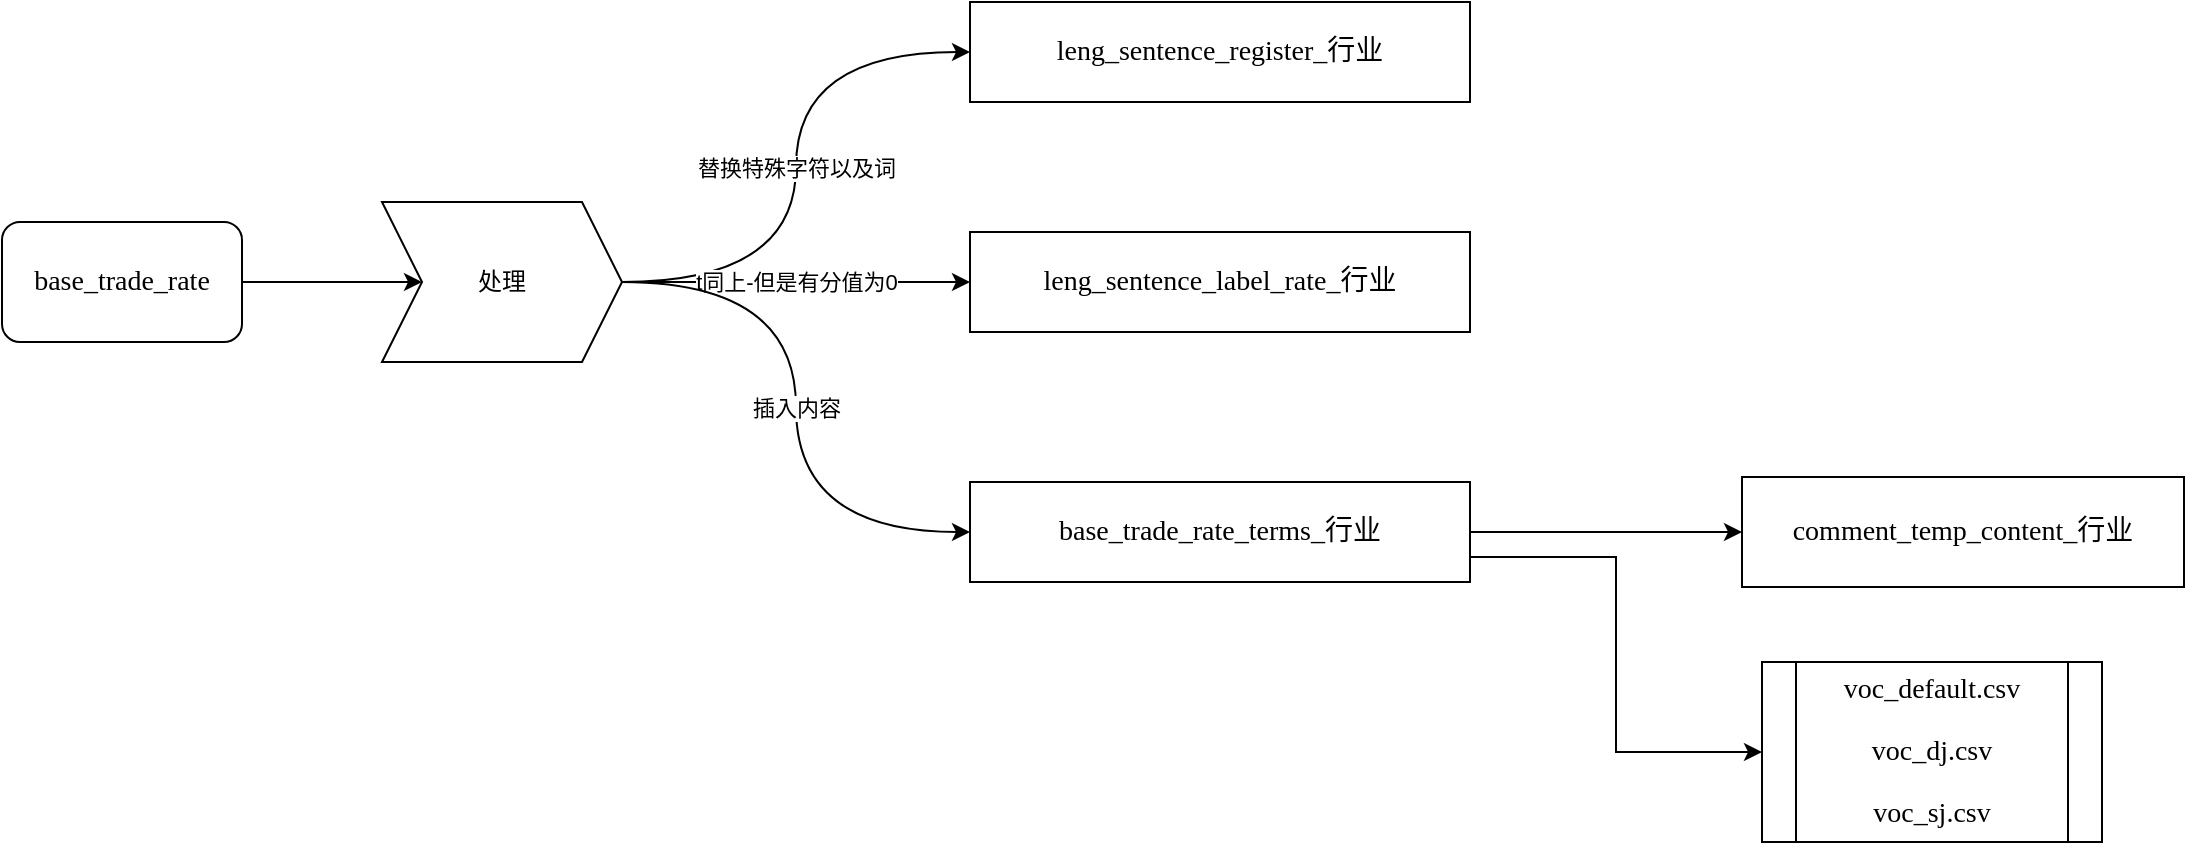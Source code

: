 <mxfile version="21.0.2" type="github">
  <diagram name="第 1 页" id="0gMJPrDWbEy2gwF-UR-g">
    <mxGraphModel dx="3915" dy="796" grid="1" gridSize="10" guides="1" tooltips="1" connect="1" arrows="1" fold="1" page="1" pageScale="1" pageWidth="827" pageHeight="1169" math="0" shadow="0">
      <root>
        <mxCell id="0" />
        <mxCell id="1" parent="0" />
        <mxCell id="WTG5-pqi8x4NK2DUPrdu-14" style="edgeStyle=orthogonalEdgeStyle;rounded=0;orthogonalLoop=1;jettySize=auto;html=1;exitX=1;exitY=0.5;exitDx=0;exitDy=0;entryX=0;entryY=0.5;entryDx=0;entryDy=0;" edge="1" parent="1" source="WTG5-pqi8x4NK2DUPrdu-7" target="WTG5-pqi8x4NK2DUPrdu-13">
          <mxGeometry relative="1" as="geometry" />
        </mxCell>
        <mxCell id="WTG5-pqi8x4NK2DUPrdu-7" value="&lt;pre style=&quot;background-color: rgb(255, 255, 255); font-family: 宋体; font-size: 10.5pt;&quot;&gt;base_trade_rate&lt;/pre&gt;" style="rounded=1;whiteSpace=wrap;html=1;" vertex="1" parent="1">
          <mxGeometry x="-2090" y="190" width="120" height="60" as="geometry" />
        </mxCell>
        <mxCell id="WTG5-pqi8x4NK2DUPrdu-26" value="" style="edgeStyle=orthogonalEdgeStyle;rounded=0;orthogonalLoop=1;jettySize=auto;html=1;" edge="1" parent="1" source="WTG5-pqi8x4NK2DUPrdu-6" target="WTG5-pqi8x4NK2DUPrdu-25">
          <mxGeometry relative="1" as="geometry" />
        </mxCell>
        <mxCell id="WTG5-pqi8x4NK2DUPrdu-29" style="edgeStyle=orthogonalEdgeStyle;rounded=0;orthogonalLoop=1;jettySize=auto;html=1;exitX=1;exitY=0.75;exitDx=0;exitDy=0;entryX=0;entryY=0.5;entryDx=0;entryDy=0;" edge="1" parent="1" source="WTG5-pqi8x4NK2DUPrdu-6" target="WTG5-pqi8x4NK2DUPrdu-28">
          <mxGeometry relative="1" as="geometry" />
        </mxCell>
        <mxCell id="WTG5-pqi8x4NK2DUPrdu-6" value="&lt;pre style=&quot;border-color: var(--border-color); font-family: 宋体; font-size: 10.5pt;&quot;&gt;base_trade_rate_terms_行业&lt;/pre&gt;" style="rounded=0;whiteSpace=wrap;html=1;" vertex="1" parent="1">
          <mxGeometry x="-1606" y="320" width="250" height="50" as="geometry" />
        </mxCell>
        <mxCell id="WTG5-pqi8x4NK2DUPrdu-21" value="替换特殊字符以及词" style="edgeStyle=orthogonalEdgeStyle;rounded=0;orthogonalLoop=1;jettySize=auto;html=1;exitX=1;exitY=0.5;exitDx=0;exitDy=0;entryX=0;entryY=0.5;entryDx=0;entryDy=0;curved=1;" edge="1" parent="1" source="WTG5-pqi8x4NK2DUPrdu-13" target="WTG5-pqi8x4NK2DUPrdu-17">
          <mxGeometry relative="1" as="geometry" />
        </mxCell>
        <mxCell id="WTG5-pqi8x4NK2DUPrdu-22" value="t同上-但是有分值为0" style="edgeStyle=orthogonalEdgeStyle;rounded=0;orthogonalLoop=1;jettySize=auto;html=1;exitX=1;exitY=0.5;exitDx=0;exitDy=0;entryX=0;entryY=0.5;entryDx=0;entryDy=0;" edge="1" parent="1" source="WTG5-pqi8x4NK2DUPrdu-13" target="WTG5-pqi8x4NK2DUPrdu-18">
          <mxGeometry relative="1" as="geometry">
            <mxPoint as="offset" />
          </mxGeometry>
        </mxCell>
        <mxCell id="WTG5-pqi8x4NK2DUPrdu-24" value="插入内容" style="edgeStyle=orthogonalEdgeStyle;rounded=0;orthogonalLoop=1;jettySize=auto;html=1;exitX=1;exitY=0.5;exitDx=0;exitDy=0;entryX=0;entryY=0.5;entryDx=0;entryDy=0;curved=1;" edge="1" parent="1" source="WTG5-pqi8x4NK2DUPrdu-13" target="WTG5-pqi8x4NK2DUPrdu-6">
          <mxGeometry relative="1" as="geometry" />
        </mxCell>
        <mxCell id="WTG5-pqi8x4NK2DUPrdu-13" value="处理" style="shape=step;perimeter=stepPerimeter;whiteSpace=wrap;html=1;fixedSize=1;" vertex="1" parent="1">
          <mxGeometry x="-1900" y="180" width="120" height="80" as="geometry" />
        </mxCell>
        <mxCell id="WTG5-pqi8x4NK2DUPrdu-17" value="&lt;pre style=&quot;border-color: var(--border-color); font-family: 宋体; font-size: 10.5pt;&quot;&gt;leng_sentence_register_行业&lt;/pre&gt;" style="rounded=0;whiteSpace=wrap;html=1;" vertex="1" parent="1">
          <mxGeometry x="-1606" y="80" width="250" height="50" as="geometry" />
        </mxCell>
        <mxCell id="WTG5-pqi8x4NK2DUPrdu-18" value="&lt;pre style=&quot;border-color: var(--border-color); font-family: 宋体; font-size: 10.5pt;&quot;&gt;leng_sentence_label_rate_行业&lt;/pre&gt;" style="rounded=0;whiteSpace=wrap;html=1;" vertex="1" parent="1">
          <mxGeometry x="-1606" y="195" width="250" height="50" as="geometry" />
        </mxCell>
        <mxCell id="WTG5-pqi8x4NK2DUPrdu-25" value="&lt;pre style=&quot;background-color: rgb(255, 255, 255); font-family: 宋体; font-size: 10.5pt;&quot;&gt;comment_temp_content_行业&lt;/pre&gt;" style="whiteSpace=wrap;html=1;rounded=0;" vertex="1" parent="1">
          <mxGeometry x="-1220" y="317.5" width="221" height="55" as="geometry" />
        </mxCell>
        <mxCell id="WTG5-pqi8x4NK2DUPrdu-28" value="&lt;pre style=&quot;background-color: rgb(255, 255, 255); font-family: 宋体; font-size: 10.5pt;&quot;&gt;voc_default.csv&lt;/pre&gt;&lt;pre style=&quot;background-color: rgb(255, 255, 255); font-family: 宋体; font-size: 10.5pt;&quot;&gt;&lt;pre style=&quot;font-family: 宋体; font-size: 10.5pt;&quot;&gt;voc_dj.csv&lt;/pre&gt;&lt;pre style=&quot;font-family: 宋体; font-size: 10.5pt;&quot;&gt;voc_sj.csv&lt;/pre&gt;&lt;/pre&gt;" style="shape=process;whiteSpace=wrap;html=1;backgroundOutline=1;" vertex="1" parent="1">
          <mxGeometry x="-1210" y="410" width="170" height="90" as="geometry" />
        </mxCell>
      </root>
    </mxGraphModel>
  </diagram>
</mxfile>
